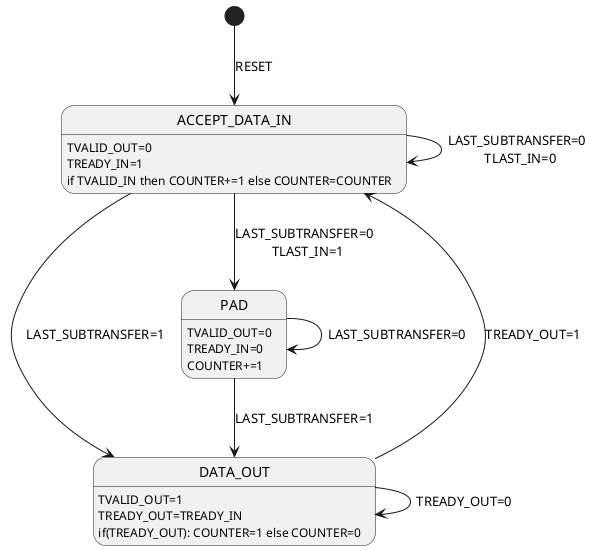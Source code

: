 @startuml
[*] --> ACCEPT_DATA_IN : RESET

ACCEPT_DATA_IN : TVALID_OUT=0
ACCEPT_DATA_IN : TREADY_IN=1
ACCEPT_DATA_IN : if TVALID_IN then COUNTER+=1 else COUNTER=COUNTER
'----------------------------------------------
ACCEPT_DATA_IN --> ACCEPT_DATA_IN : LAST_SUBTRANSFER=0 \n TLAST_IN=0
ACCEPT_DATA_IN --> DATA_OUT       : LAST_SUBTRANSFER=1
ACCEPT_DATA_IN --> PAD : LAST_SUBTRANSFER=0 \n TLAST_IN=1


PAD : TVALID_OUT=0
PAD : TREADY_IN=0
PAD : COUNTER+=1
'---------------------------------------------
PAD --> PAD      : LAST_SUBTRANSFER=0
PAD --> DATA_OUT : LAST_SUBTRANSFER=1


DATA_OUT : TVALID_OUT=1
DATA_OUT : TREADY_OUT=TREADY_IN
DATA_OUT : if(TREADY_OUT): COUNTER=1 else COUNTER=0
'---------------------------------------------
DATA_OUT --> DATA_OUT       : TREADY_OUT=0
DATA_OUT --> ACCEPT_DATA_IN : TREADY_OUT=1

@enduml
